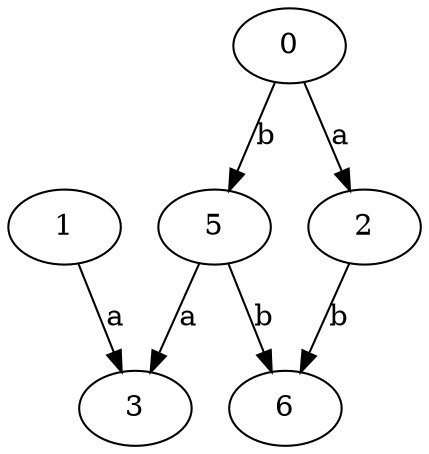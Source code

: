 strict digraph  {
2;
3;
0;
5;
6;
1;
2 -> 6  [label=b];
0 -> 2  [label=a];
0 -> 5  [label=b];
5 -> 3  [label=a];
5 -> 6  [label=b];
1 -> 3  [label=a];
}
